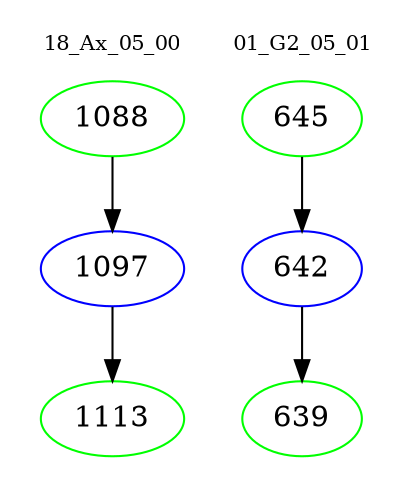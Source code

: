 digraph{
subgraph cluster_0 {
color = white
label = "18_Ax_05_00";
fontsize=10;
T0_1088 [label="1088", color="green"]
T0_1088 -> T0_1097 [color="black"]
T0_1097 [label="1097", color="blue"]
T0_1097 -> T0_1113 [color="black"]
T0_1113 [label="1113", color="green"]
}
subgraph cluster_1 {
color = white
label = "01_G2_05_01";
fontsize=10;
T1_645 [label="645", color="green"]
T1_645 -> T1_642 [color="black"]
T1_642 [label="642", color="blue"]
T1_642 -> T1_639 [color="black"]
T1_639 [label="639", color="green"]
}
}

